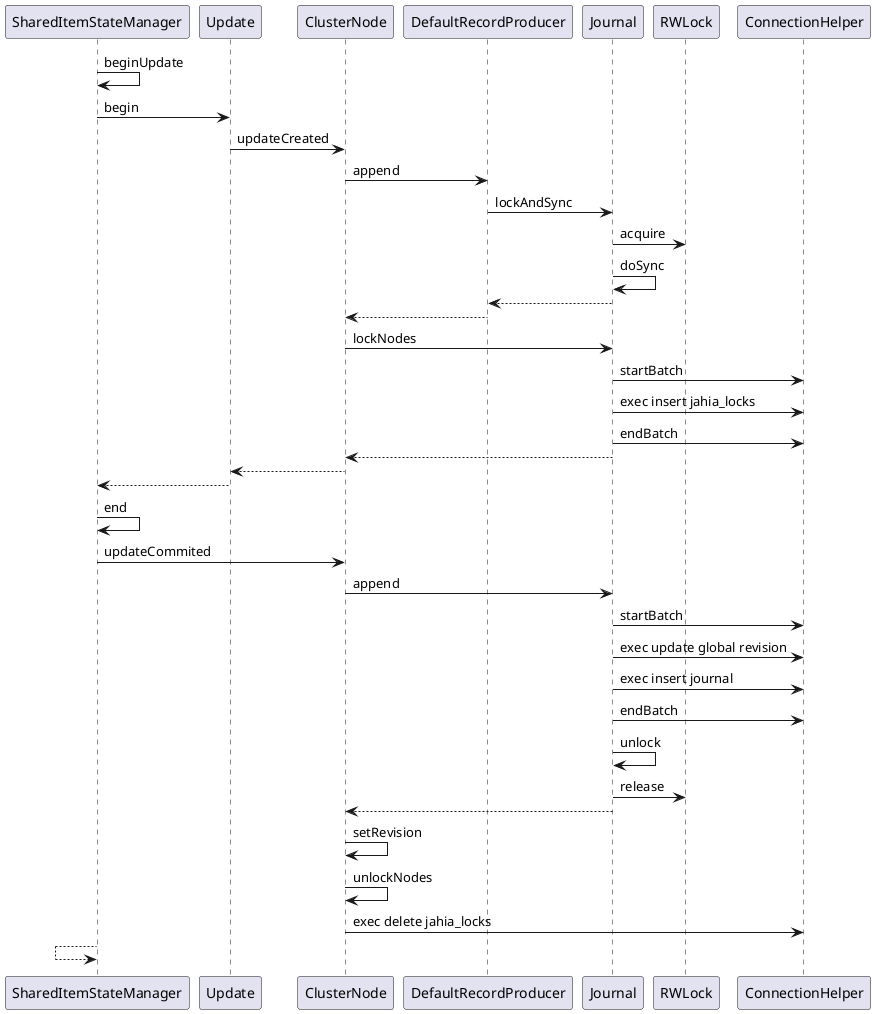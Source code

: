 @startuml
SharedItemStateManager -> SharedItemStateManager : beginUpdate
SharedItemStateManager -> Update : begin  
Update -> ClusterNode : updateCreated
ClusterNode -> DefaultRecordProducer : append
DefaultRecordProducer -> Journal : lockAndSync
Journal -> RWLock : acquire
Journal -> Journal : doSync
DefaultRecordProducer <-- Journal
ClusterNode <-- DefaultRecordProducer  
ClusterNode -> Journal : lockNodes
Journal -> ConnectionHelper : startBatch
Journal -> ConnectionHelper : exec insert jahia_locks
Journal -> ConnectionHelper : endBatch
ClusterNode <-- Journal
Update <-- ClusterNode
SharedItemStateManager <-- Update

SharedItemStateManager -> SharedItemStateManager : end
SharedItemStateManager -> ClusterNode : updateCommited
ClusterNode -> Journal : append
Journal -> ConnectionHelper : startBatch
Journal -> ConnectionHelper : exec update global revision
Journal -> ConnectionHelper : exec insert journal
Journal -> ConnectionHelper : endBatch
Journal -> Journal : unlock
Journal -> RWLock : release
ClusterNode <-- Journal
ClusterNode -> ClusterNode : setRevision
ClusterNode -> ClusterNode : unlockNodes
ClusterNode -> ConnectionHelper : exec delete jahia_locks
SharedItemStateManager <-- SharedItemStateManager

@enduml